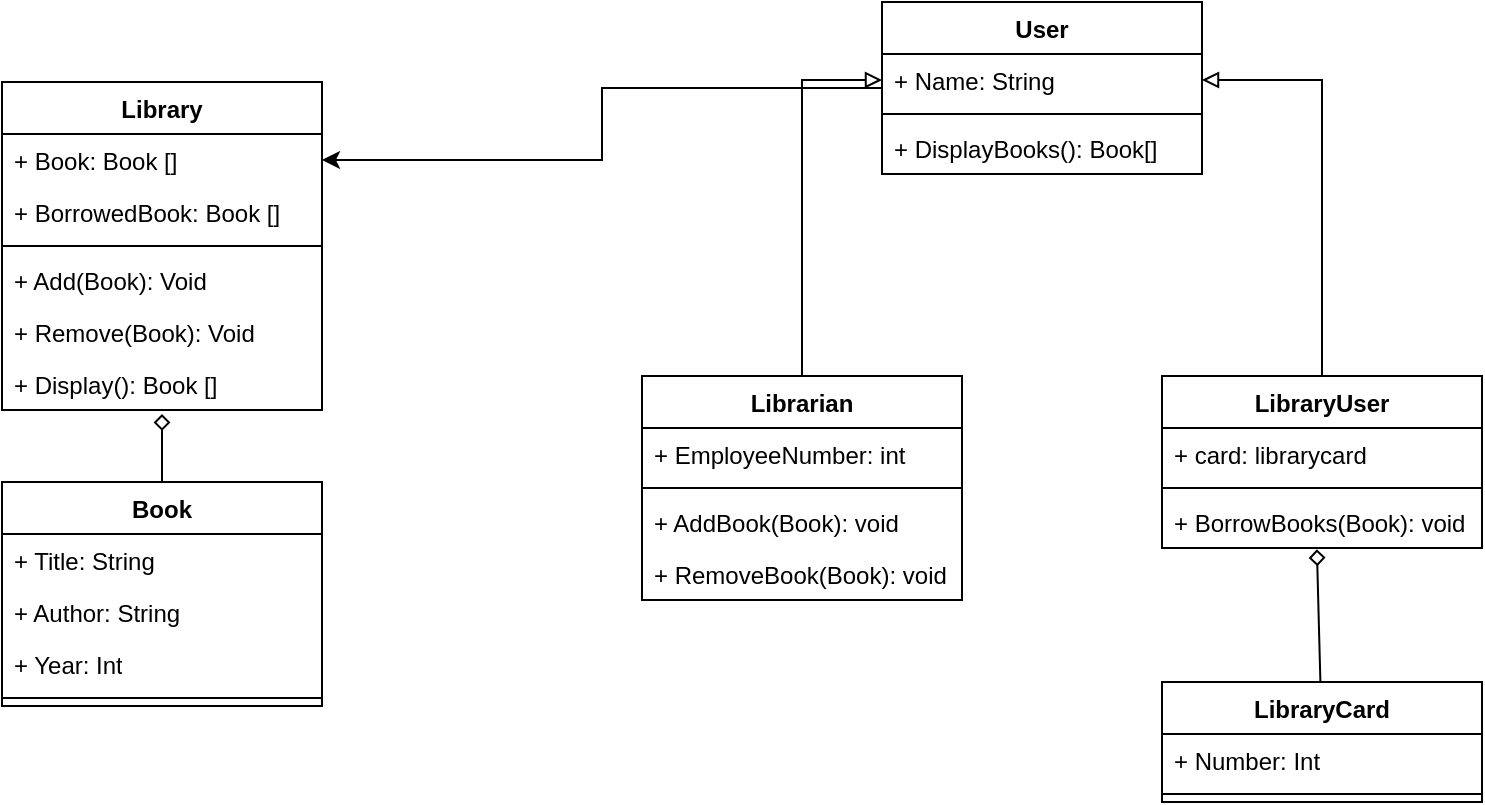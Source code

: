 <mxfile version="24.7.8">
  <diagram name="Page-1" id="f4YW3T-S2cJZjwZWvVO1">
    <mxGraphModel dx="915" dy="540" grid="1" gridSize="10" guides="1" tooltips="1" connect="1" arrows="1" fold="1" page="1" pageScale="1" pageWidth="850" pageHeight="1100" math="0" shadow="0">
      <root>
        <mxCell id="0" />
        <mxCell id="1" parent="0" />
        <mxCell id="byMMgG1jnTOG3gLJB1C2-1" value="Library" style="swimlane;fontStyle=1;align=center;verticalAlign=top;childLayout=stackLayout;horizontal=1;startSize=26;horizontalStack=0;resizeParent=1;resizeParentMax=0;resizeLast=0;collapsible=1;marginBottom=0;whiteSpace=wrap;html=1;" vertex="1" parent="1">
          <mxGeometry x="80" y="340" width="160" height="164" as="geometry" />
        </mxCell>
        <mxCell id="byMMgG1jnTOG3gLJB1C2-2" value="+ Book: Book []" style="text;strokeColor=none;fillColor=none;align=left;verticalAlign=top;spacingLeft=4;spacingRight=4;overflow=hidden;rotatable=0;points=[[0,0.5],[1,0.5]];portConstraint=eastwest;whiteSpace=wrap;html=1;" vertex="1" parent="byMMgG1jnTOG3gLJB1C2-1">
          <mxGeometry y="26" width="160" height="26" as="geometry" />
        </mxCell>
        <mxCell id="byMMgG1jnTOG3gLJB1C2-39" value="+ BorrowedBook: Book []" style="text;strokeColor=none;fillColor=none;align=left;verticalAlign=top;spacingLeft=4;spacingRight=4;overflow=hidden;rotatable=0;points=[[0,0.5],[1,0.5]];portConstraint=eastwest;whiteSpace=wrap;html=1;" vertex="1" parent="byMMgG1jnTOG3gLJB1C2-1">
          <mxGeometry y="52" width="160" height="26" as="geometry" />
        </mxCell>
        <mxCell id="byMMgG1jnTOG3gLJB1C2-3" value="" style="line;strokeWidth=1;fillColor=none;align=left;verticalAlign=middle;spacingTop=-1;spacingLeft=3;spacingRight=3;rotatable=0;labelPosition=right;points=[];portConstraint=eastwest;strokeColor=inherit;" vertex="1" parent="byMMgG1jnTOG3gLJB1C2-1">
          <mxGeometry y="78" width="160" height="8" as="geometry" />
        </mxCell>
        <mxCell id="byMMgG1jnTOG3gLJB1C2-4" value="+ Add(Book): Void" style="text;strokeColor=none;fillColor=none;align=left;verticalAlign=top;spacingLeft=4;spacingRight=4;overflow=hidden;rotatable=0;points=[[0,0.5],[1,0.5]];portConstraint=eastwest;whiteSpace=wrap;html=1;" vertex="1" parent="byMMgG1jnTOG3gLJB1C2-1">
          <mxGeometry y="86" width="160" height="26" as="geometry" />
        </mxCell>
        <mxCell id="byMMgG1jnTOG3gLJB1C2-25" value="+ Remove(Book): Void" style="text;strokeColor=none;fillColor=none;align=left;verticalAlign=top;spacingLeft=4;spacingRight=4;overflow=hidden;rotatable=0;points=[[0,0.5],[1,0.5]];portConstraint=eastwest;whiteSpace=wrap;html=1;" vertex="1" parent="byMMgG1jnTOG3gLJB1C2-1">
          <mxGeometry y="112" width="160" height="26" as="geometry" />
        </mxCell>
        <mxCell id="byMMgG1jnTOG3gLJB1C2-26" value="+ Display(): Book []" style="text;strokeColor=none;fillColor=none;align=left;verticalAlign=top;spacingLeft=4;spacingRight=4;overflow=hidden;rotatable=0;points=[[0,0.5],[1,0.5]];portConstraint=eastwest;whiteSpace=wrap;html=1;" vertex="1" parent="byMMgG1jnTOG3gLJB1C2-1">
          <mxGeometry y="138" width="160" height="26" as="geometry" />
        </mxCell>
        <mxCell id="byMMgG1jnTOG3gLJB1C2-5" value="Book" style="swimlane;fontStyle=1;align=center;verticalAlign=top;childLayout=stackLayout;horizontal=1;startSize=26;horizontalStack=0;resizeParent=1;resizeParentMax=0;resizeLast=0;collapsible=1;marginBottom=0;whiteSpace=wrap;html=1;" vertex="1" parent="1">
          <mxGeometry x="80" y="540" width="160" height="112" as="geometry" />
        </mxCell>
        <mxCell id="byMMgG1jnTOG3gLJB1C2-6" value="+ Title: String" style="text;strokeColor=none;fillColor=none;align=left;verticalAlign=top;spacingLeft=4;spacingRight=4;overflow=hidden;rotatable=0;points=[[0,0.5],[1,0.5]];portConstraint=eastwest;whiteSpace=wrap;html=1;" vertex="1" parent="byMMgG1jnTOG3gLJB1C2-5">
          <mxGeometry y="26" width="160" height="26" as="geometry" />
        </mxCell>
        <mxCell id="byMMgG1jnTOG3gLJB1C2-27" value="+ Author: String" style="text;strokeColor=none;fillColor=none;align=left;verticalAlign=top;spacingLeft=4;spacingRight=4;overflow=hidden;rotatable=0;points=[[0,0.5],[1,0.5]];portConstraint=eastwest;whiteSpace=wrap;html=1;" vertex="1" parent="byMMgG1jnTOG3gLJB1C2-5">
          <mxGeometry y="52" width="160" height="26" as="geometry" />
        </mxCell>
        <mxCell id="byMMgG1jnTOG3gLJB1C2-28" value="+ Year: Int" style="text;strokeColor=none;fillColor=none;align=left;verticalAlign=top;spacingLeft=4;spacingRight=4;overflow=hidden;rotatable=0;points=[[0,0.5],[1,0.5]];portConstraint=eastwest;whiteSpace=wrap;html=1;" vertex="1" parent="byMMgG1jnTOG3gLJB1C2-5">
          <mxGeometry y="78" width="160" height="26" as="geometry" />
        </mxCell>
        <mxCell id="byMMgG1jnTOG3gLJB1C2-7" value="" style="line;strokeWidth=1;fillColor=none;align=left;verticalAlign=middle;spacingTop=-1;spacingLeft=3;spacingRight=3;rotatable=0;labelPosition=right;points=[];portConstraint=eastwest;strokeColor=inherit;" vertex="1" parent="byMMgG1jnTOG3gLJB1C2-5">
          <mxGeometry y="104" width="160" height="8" as="geometry" />
        </mxCell>
        <mxCell id="byMMgG1jnTOG3gLJB1C2-34" style="edgeStyle=orthogonalEdgeStyle;rounded=0;orthogonalLoop=1;jettySize=auto;html=1;endArrow=block;endFill=0;" edge="1" parent="1" source="byMMgG1jnTOG3gLJB1C2-9" target="byMMgG1jnTOG3gLJB1C2-30">
          <mxGeometry relative="1" as="geometry" />
        </mxCell>
        <mxCell id="byMMgG1jnTOG3gLJB1C2-9" value="LibraryUser" style="swimlane;fontStyle=1;align=center;verticalAlign=top;childLayout=stackLayout;horizontal=1;startSize=26;horizontalStack=0;resizeParent=1;resizeParentMax=0;resizeLast=0;collapsible=1;marginBottom=0;whiteSpace=wrap;html=1;" vertex="1" parent="1">
          <mxGeometry x="660" y="487" width="160" height="86" as="geometry" />
        </mxCell>
        <mxCell id="byMMgG1jnTOG3gLJB1C2-10" value="+ card: librarycard" style="text;strokeColor=none;fillColor=none;align=left;verticalAlign=top;spacingLeft=4;spacingRight=4;overflow=hidden;rotatable=0;points=[[0,0.5],[1,0.5]];portConstraint=eastwest;whiteSpace=wrap;html=1;" vertex="1" parent="byMMgG1jnTOG3gLJB1C2-9">
          <mxGeometry y="26" width="160" height="26" as="geometry" />
        </mxCell>
        <mxCell id="byMMgG1jnTOG3gLJB1C2-11" value="" style="line;strokeWidth=1;fillColor=none;align=left;verticalAlign=middle;spacingTop=-1;spacingLeft=3;spacingRight=3;rotatable=0;labelPosition=right;points=[];portConstraint=eastwest;strokeColor=inherit;" vertex="1" parent="byMMgG1jnTOG3gLJB1C2-9">
          <mxGeometry y="52" width="160" height="8" as="geometry" />
        </mxCell>
        <mxCell id="byMMgG1jnTOG3gLJB1C2-40" value="+ BorrowBooks(Book): void" style="text;strokeColor=none;fillColor=none;align=left;verticalAlign=top;spacingLeft=4;spacingRight=4;overflow=hidden;rotatable=0;points=[[0,0.5],[1,0.5]];portConstraint=eastwest;whiteSpace=wrap;html=1;" vertex="1" parent="byMMgG1jnTOG3gLJB1C2-9">
          <mxGeometry y="60" width="160" height="26" as="geometry" />
        </mxCell>
        <mxCell id="byMMgG1jnTOG3gLJB1C2-33" style="edgeStyle=orthogonalEdgeStyle;rounded=0;orthogonalLoop=1;jettySize=auto;html=1;endArrow=block;endFill=0;" edge="1" parent="1" source="byMMgG1jnTOG3gLJB1C2-17" target="byMMgG1jnTOG3gLJB1C2-30">
          <mxGeometry relative="1" as="geometry" />
        </mxCell>
        <mxCell id="byMMgG1jnTOG3gLJB1C2-17" value="Librarian" style="swimlane;fontStyle=1;align=center;verticalAlign=top;childLayout=stackLayout;horizontal=1;startSize=26;horizontalStack=0;resizeParent=1;resizeParentMax=0;resizeLast=0;collapsible=1;marginBottom=0;whiteSpace=wrap;html=1;" vertex="1" parent="1">
          <mxGeometry x="400" y="487" width="160" height="112" as="geometry" />
        </mxCell>
        <mxCell id="byMMgG1jnTOG3gLJB1C2-18" value="+ EmployeeNumber: int" style="text;strokeColor=none;fillColor=none;align=left;verticalAlign=top;spacingLeft=4;spacingRight=4;overflow=hidden;rotatable=0;points=[[0,0.5],[1,0.5]];portConstraint=eastwest;whiteSpace=wrap;html=1;" vertex="1" parent="byMMgG1jnTOG3gLJB1C2-17">
          <mxGeometry y="26" width="160" height="26" as="geometry" />
        </mxCell>
        <mxCell id="byMMgG1jnTOG3gLJB1C2-19" value="" style="line;strokeWidth=1;fillColor=none;align=left;verticalAlign=middle;spacingTop=-1;spacingLeft=3;spacingRight=3;rotatable=0;labelPosition=right;points=[];portConstraint=eastwest;strokeColor=inherit;" vertex="1" parent="byMMgG1jnTOG3gLJB1C2-17">
          <mxGeometry y="52" width="160" height="8" as="geometry" />
        </mxCell>
        <mxCell id="byMMgG1jnTOG3gLJB1C2-20" value="+ AddBook(Book): void" style="text;strokeColor=none;fillColor=none;align=left;verticalAlign=top;spacingLeft=4;spacingRight=4;overflow=hidden;rotatable=0;points=[[0,0.5],[1,0.5]];portConstraint=eastwest;whiteSpace=wrap;html=1;" vertex="1" parent="byMMgG1jnTOG3gLJB1C2-17">
          <mxGeometry y="60" width="160" height="26" as="geometry" />
        </mxCell>
        <mxCell id="byMMgG1jnTOG3gLJB1C2-38" value="+ RemoveBook(Book): void" style="text;strokeColor=none;fillColor=none;align=left;verticalAlign=top;spacingLeft=4;spacingRight=4;overflow=hidden;rotatable=0;points=[[0,0.5],[1,0.5]];portConstraint=eastwest;whiteSpace=wrap;html=1;" vertex="1" parent="byMMgG1jnTOG3gLJB1C2-17">
          <mxGeometry y="86" width="160" height="26" as="geometry" />
        </mxCell>
        <mxCell id="byMMgG1jnTOG3gLJB1C2-21" value="LibraryCard" style="swimlane;fontStyle=1;align=center;verticalAlign=top;childLayout=stackLayout;horizontal=1;startSize=26;horizontalStack=0;resizeParent=1;resizeParentMax=0;resizeLast=0;collapsible=1;marginBottom=0;whiteSpace=wrap;html=1;" vertex="1" parent="1">
          <mxGeometry x="660" y="640" width="160" height="60" as="geometry" />
        </mxCell>
        <mxCell id="byMMgG1jnTOG3gLJB1C2-22" value="+ Number: Int" style="text;strokeColor=none;fillColor=none;align=left;verticalAlign=top;spacingLeft=4;spacingRight=4;overflow=hidden;rotatable=0;points=[[0,0.5],[1,0.5]];portConstraint=eastwest;whiteSpace=wrap;html=1;" vertex="1" parent="byMMgG1jnTOG3gLJB1C2-21">
          <mxGeometry y="26" width="160" height="26" as="geometry" />
        </mxCell>
        <mxCell id="byMMgG1jnTOG3gLJB1C2-23" value="" style="line;strokeWidth=1;fillColor=none;align=left;verticalAlign=middle;spacingTop=-1;spacingLeft=3;spacingRight=3;rotatable=0;labelPosition=right;points=[];portConstraint=eastwest;strokeColor=inherit;" vertex="1" parent="byMMgG1jnTOG3gLJB1C2-21">
          <mxGeometry y="52" width="160" height="8" as="geometry" />
        </mxCell>
        <mxCell id="byMMgG1jnTOG3gLJB1C2-37" style="edgeStyle=orthogonalEdgeStyle;rounded=0;orthogonalLoop=1;jettySize=auto;html=1;" edge="1" parent="1" source="byMMgG1jnTOG3gLJB1C2-29" target="byMMgG1jnTOG3gLJB1C2-2">
          <mxGeometry relative="1" as="geometry" />
        </mxCell>
        <mxCell id="byMMgG1jnTOG3gLJB1C2-29" value="User" style="swimlane;fontStyle=1;align=center;verticalAlign=top;childLayout=stackLayout;horizontal=1;startSize=26;horizontalStack=0;resizeParent=1;resizeParentMax=0;resizeLast=0;collapsible=1;marginBottom=0;whiteSpace=wrap;html=1;" vertex="1" parent="1">
          <mxGeometry x="520" y="300" width="160" height="86" as="geometry" />
        </mxCell>
        <mxCell id="byMMgG1jnTOG3gLJB1C2-30" value="+ Name: String" style="text;strokeColor=none;fillColor=none;align=left;verticalAlign=top;spacingLeft=4;spacingRight=4;overflow=hidden;rotatable=0;points=[[0,0.5],[1,0.5]];portConstraint=eastwest;whiteSpace=wrap;html=1;" vertex="1" parent="byMMgG1jnTOG3gLJB1C2-29">
          <mxGeometry y="26" width="160" height="26" as="geometry" />
        </mxCell>
        <mxCell id="byMMgG1jnTOG3gLJB1C2-31" value="" style="line;strokeWidth=1;fillColor=none;align=left;verticalAlign=middle;spacingTop=-1;spacingLeft=3;spacingRight=3;rotatable=0;labelPosition=right;points=[];portConstraint=eastwest;strokeColor=inherit;" vertex="1" parent="byMMgG1jnTOG3gLJB1C2-29">
          <mxGeometry y="52" width="160" height="8" as="geometry" />
        </mxCell>
        <mxCell id="byMMgG1jnTOG3gLJB1C2-42" value="+ DisplayBooks(): Book[]" style="text;strokeColor=none;fillColor=none;align=left;verticalAlign=top;spacingLeft=4;spacingRight=4;overflow=hidden;rotatable=0;points=[[0,0.5],[1,0.5]];portConstraint=eastwest;whiteSpace=wrap;html=1;" vertex="1" parent="byMMgG1jnTOG3gLJB1C2-29">
          <mxGeometry y="60" width="160" height="26" as="geometry" />
        </mxCell>
        <mxCell id="byMMgG1jnTOG3gLJB1C2-35" style="rounded=0;orthogonalLoop=1;jettySize=auto;html=1;endArrow=diamond;endFill=0;entryX=0.484;entryY=1.026;entryDx=0;entryDy=0;entryPerimeter=0;" edge="1" parent="1" source="byMMgG1jnTOG3gLJB1C2-21">
          <mxGeometry relative="1" as="geometry">
            <mxPoint x="737.44" y="573.676" as="targetPoint" />
          </mxGeometry>
        </mxCell>
        <mxCell id="byMMgG1jnTOG3gLJB1C2-36" style="rounded=0;orthogonalLoop=1;jettySize=auto;html=1;entryX=0.5;entryY=1.077;entryDx=0;entryDy=0;entryPerimeter=0;endArrow=diamond;endFill=0;" edge="1" parent="1" source="byMMgG1jnTOG3gLJB1C2-5" target="byMMgG1jnTOG3gLJB1C2-26">
          <mxGeometry relative="1" as="geometry" />
        </mxCell>
      </root>
    </mxGraphModel>
  </diagram>
</mxfile>
